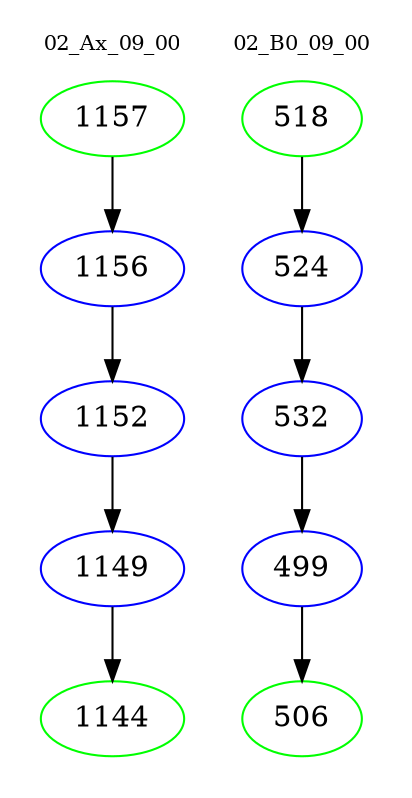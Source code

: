 digraph{
subgraph cluster_0 {
color = white
label = "02_Ax_09_00";
fontsize=10;
T0_1157 [label="1157", color="green"]
T0_1157 -> T0_1156 [color="black"]
T0_1156 [label="1156", color="blue"]
T0_1156 -> T0_1152 [color="black"]
T0_1152 [label="1152", color="blue"]
T0_1152 -> T0_1149 [color="black"]
T0_1149 [label="1149", color="blue"]
T0_1149 -> T0_1144 [color="black"]
T0_1144 [label="1144", color="green"]
}
subgraph cluster_1 {
color = white
label = "02_B0_09_00";
fontsize=10;
T1_518 [label="518", color="green"]
T1_518 -> T1_524 [color="black"]
T1_524 [label="524", color="blue"]
T1_524 -> T1_532 [color="black"]
T1_532 [label="532", color="blue"]
T1_532 -> T1_499 [color="black"]
T1_499 [label="499", color="blue"]
T1_499 -> T1_506 [color="black"]
T1_506 [label="506", color="green"]
}
}
